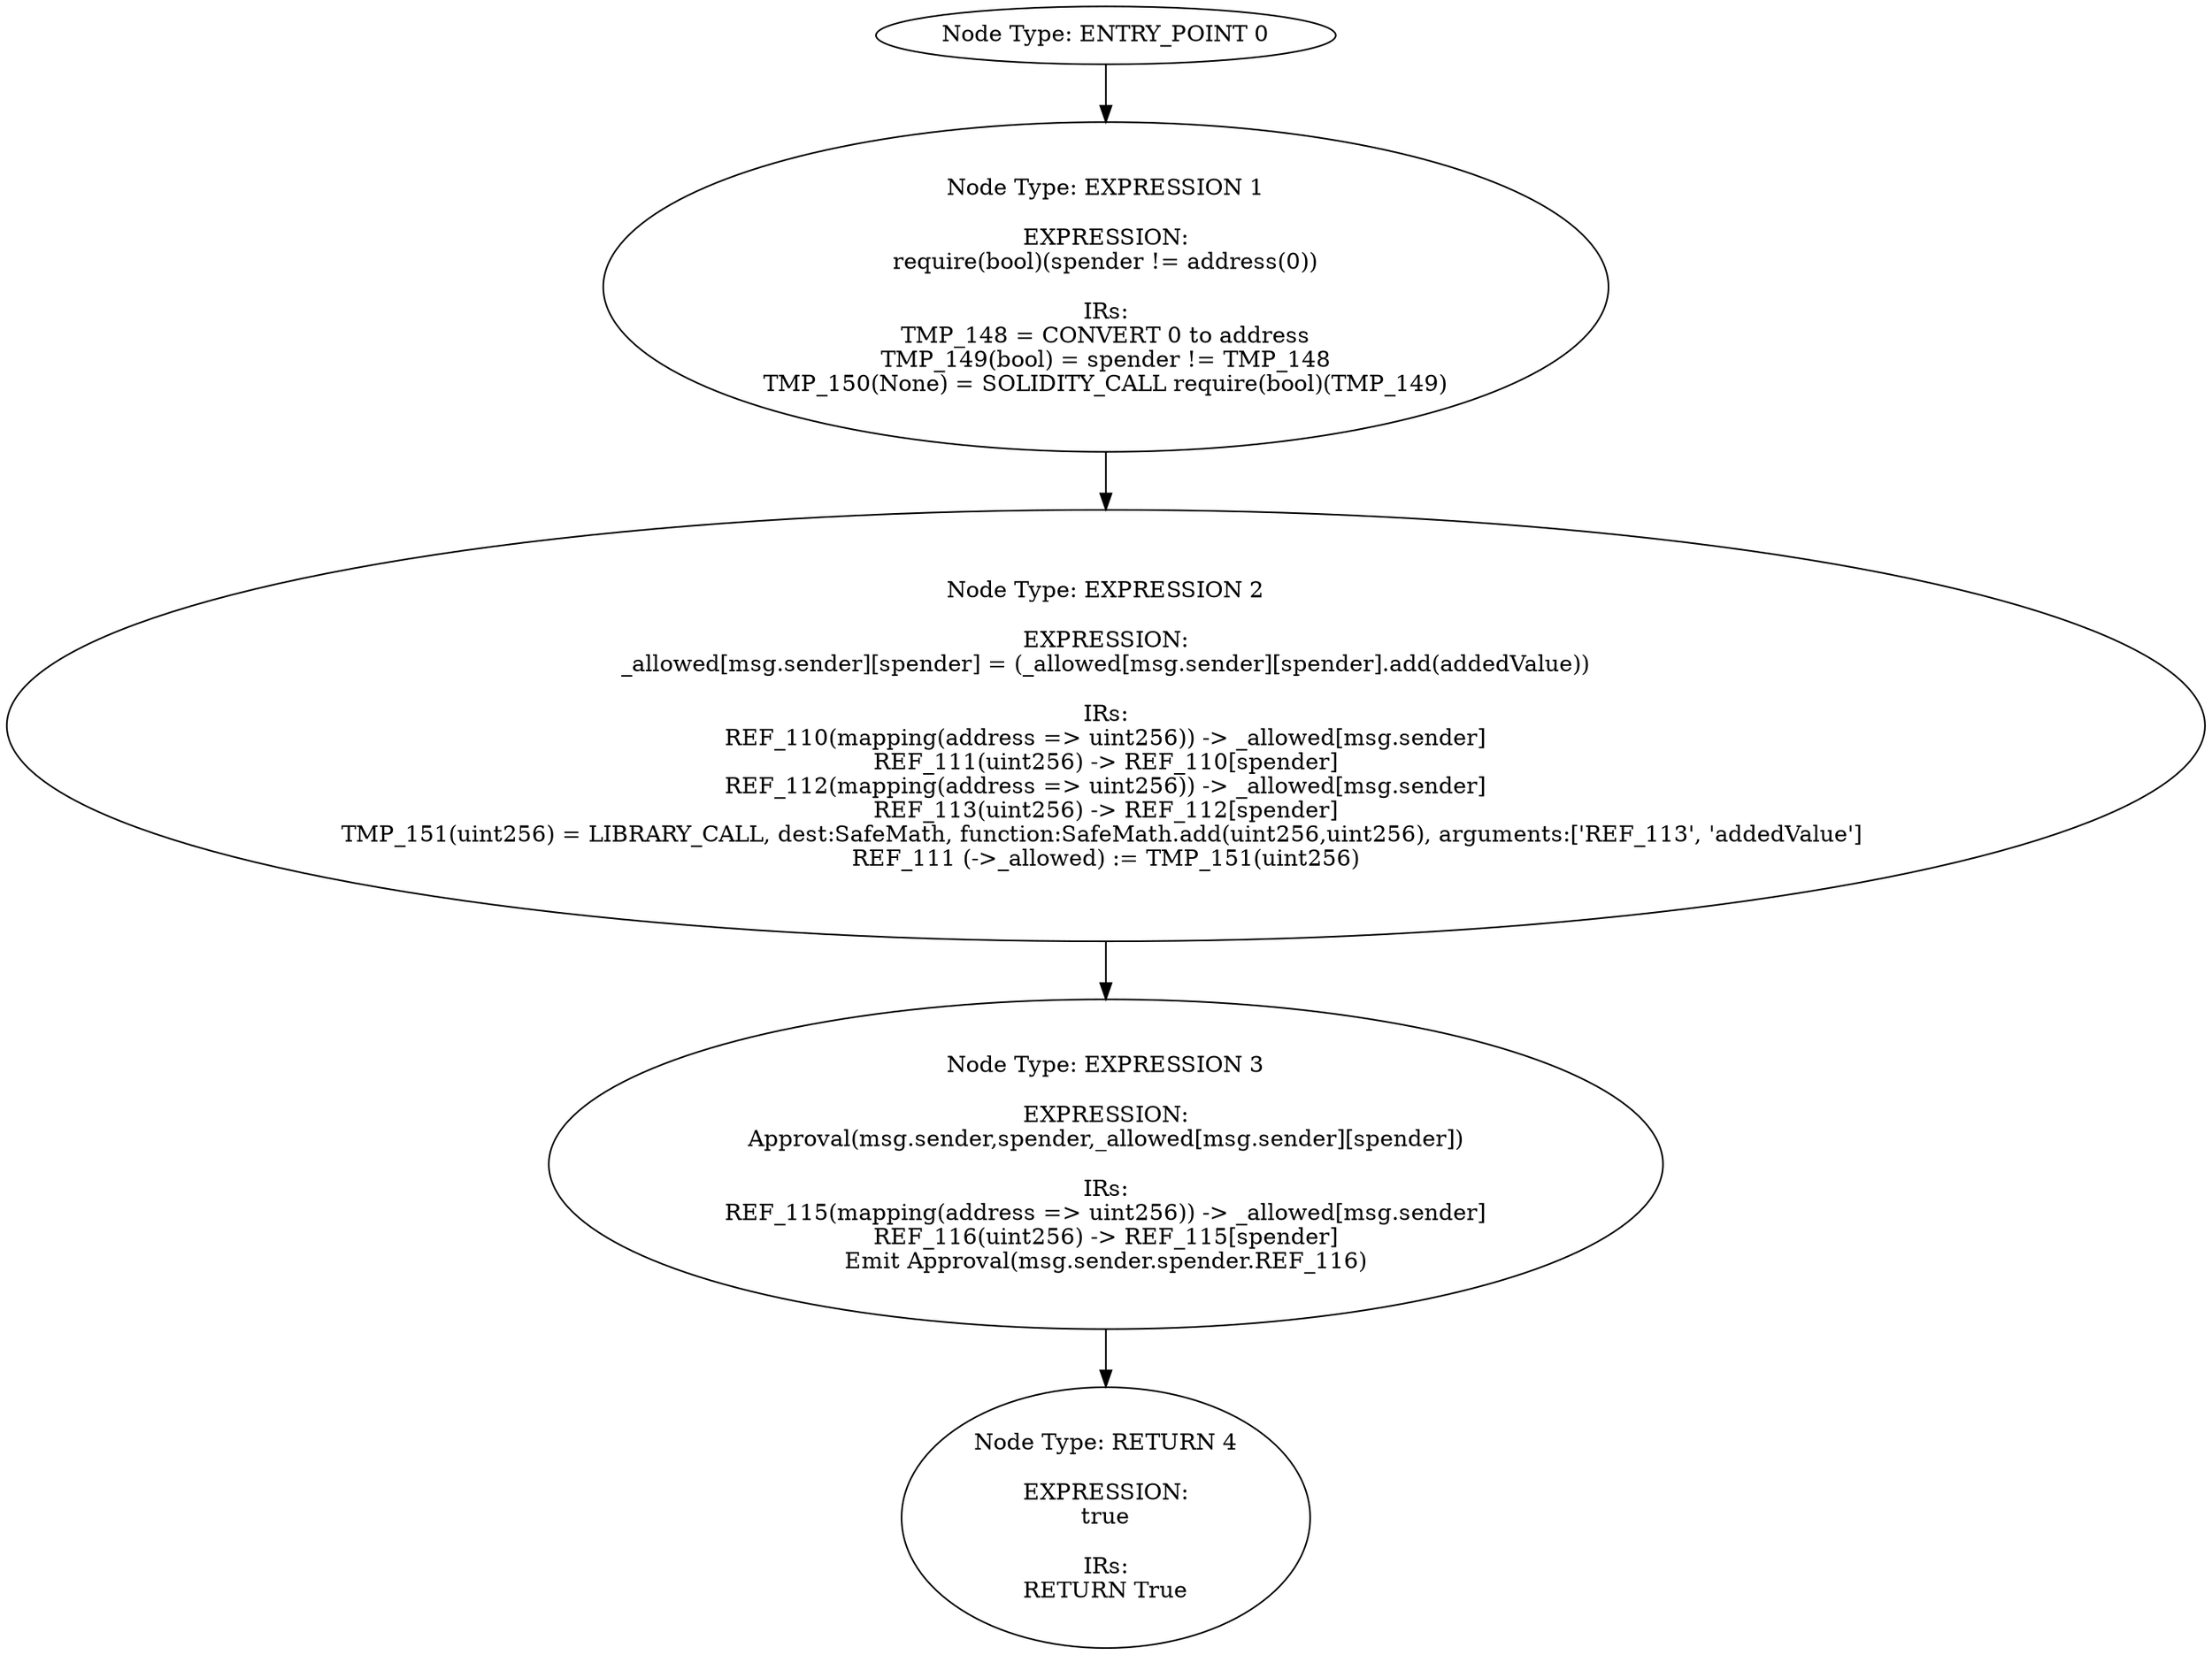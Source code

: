 digraph{
0[label="Node Type: ENTRY_POINT 0
"];
0->1;
1[label="Node Type: EXPRESSION 1

EXPRESSION:
require(bool)(spender != address(0))

IRs:
TMP_148 = CONVERT 0 to address
TMP_149(bool) = spender != TMP_148
TMP_150(None) = SOLIDITY_CALL require(bool)(TMP_149)"];
1->2;
2[label="Node Type: EXPRESSION 2

EXPRESSION:
_allowed[msg.sender][spender] = (_allowed[msg.sender][spender].add(addedValue))

IRs:
REF_110(mapping(address => uint256)) -> _allowed[msg.sender]
REF_111(uint256) -> REF_110[spender]
REF_112(mapping(address => uint256)) -> _allowed[msg.sender]
REF_113(uint256) -> REF_112[spender]
TMP_151(uint256) = LIBRARY_CALL, dest:SafeMath, function:SafeMath.add(uint256,uint256), arguments:['REF_113', 'addedValue'] 
REF_111 (->_allowed) := TMP_151(uint256)"];
2->3;
3[label="Node Type: EXPRESSION 3

EXPRESSION:
Approval(msg.sender,spender,_allowed[msg.sender][spender])

IRs:
REF_115(mapping(address => uint256)) -> _allowed[msg.sender]
REF_116(uint256) -> REF_115[spender]
Emit Approval(msg.sender.spender.REF_116)"];
3->4;
4[label="Node Type: RETURN 4

EXPRESSION:
true

IRs:
RETURN True"];
}
